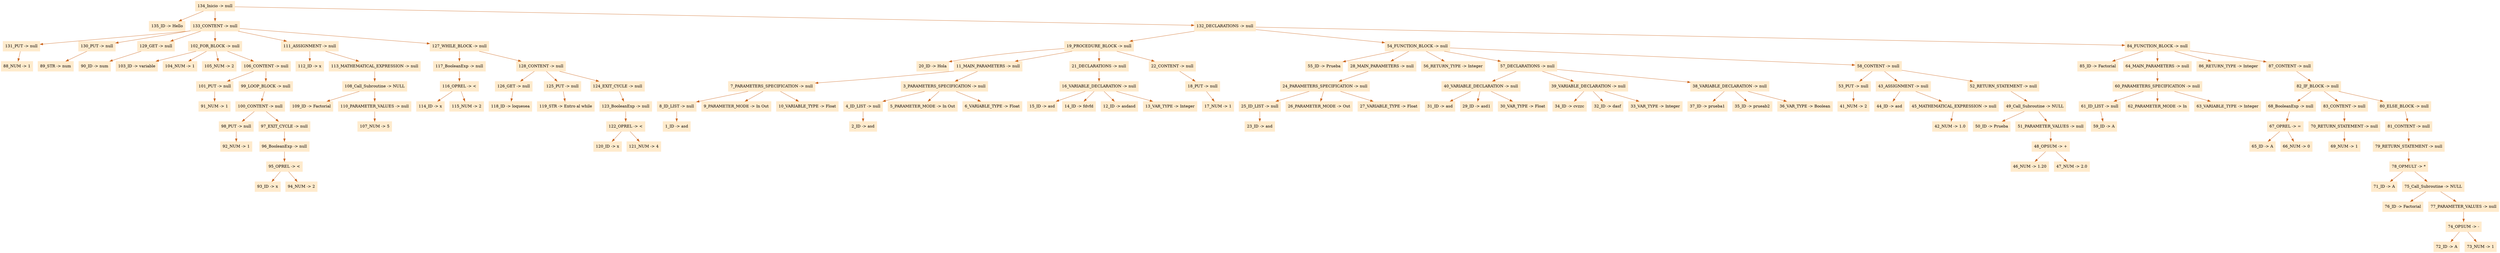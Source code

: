 digraph G {node[shape=box, style=filled, color=blanchedalmond]; edge[color=chocolate3];rankdir=UD 

"134_Inicio -> null"->"135_ID -> Hello"
"134_Inicio -> null"->"133_CONTENT -> null"
"133_CONTENT -> null"->"131_PUT -> null"
"131_PUT -> null"->"88_NUM -> 1"
"133_CONTENT -> null"->"130_PUT -> null"
"130_PUT -> null"->"89_STR -> num"
"133_CONTENT -> null"->"129_GET -> null"
"129_GET -> null"->"90_ID -> num"
"133_CONTENT -> null"->"102_FOR_BLOCK -> null"
"102_FOR_BLOCK -> null"->"103_ID -> variable"
"102_FOR_BLOCK -> null"->"104_NUM -> 1"
"102_FOR_BLOCK -> null"->"105_NUM -> 2"
"102_FOR_BLOCK -> null"->"106_CONTENT -> null"
"106_CONTENT -> null"->"101_PUT -> null"
"101_PUT -> null"->"91_NUM -> 1"
"106_CONTENT -> null"->"99_LOOP_BLOCK -> null"
"99_LOOP_BLOCK -> null"->"100_CONTENT -> null"
"100_CONTENT -> null"->"98_PUT -> null"
"98_PUT -> null"->"92_NUM -> 1"
"100_CONTENT -> null"->"97_EXIT_CYCLE -> null"
"97_EXIT_CYCLE -> null"->"96_BooleanExp -> null"
"96_BooleanExp -> null"->"95_OPREL -> <"
"95_OPREL -> <"->"93_ID -> x"
"95_OPREL -> <"->"94_NUM -> 2"
"133_CONTENT -> null"->"111_ASSIGNMENT -> null"
"111_ASSIGNMENT -> null"->"112_ID -> x"
"111_ASSIGNMENT -> null"->"113_MATHEMATICAL_EXPRESSION -> null"
"113_MATHEMATICAL_EXPRESSION -> null"->"108_Call_Subroutine -> NULL"
"108_Call_Subroutine -> NULL"->"109_ID -> Factorial"
"108_Call_Subroutine -> NULL"->"110_PARAMETER_VALUES -> null"
"110_PARAMETER_VALUES -> null"->"107_NUM -> 5"
"133_CONTENT -> null"->"127_WHILE_BLOCK -> null"
"127_WHILE_BLOCK -> null"->"117_BooleanExp -> null"
"117_BooleanExp -> null"->"116_OPREL -> <"
"116_OPREL -> <"->"114_ID -> x"
"116_OPREL -> <"->"115_NUM -> 2"
"127_WHILE_BLOCK -> null"->"128_CONTENT -> null"
"128_CONTENT -> null"->"126_GET -> null"
"126_GET -> null"->"118_ID -> loquesea"
"128_CONTENT -> null"->"125_PUT -> null"
"125_PUT -> null"->"119_STR -> Entro al while"
"128_CONTENT -> null"->"124_EXIT_CYCLE -> null"
"124_EXIT_CYCLE -> null"->"123_BooleanExp -> null"
"123_BooleanExp -> null"->"122_OPREL -> <"
"122_OPREL -> <"->"120_ID -> x"
"122_OPREL -> <"->"121_NUM -> 4"
"134_Inicio -> null"->"132_DECLARATIONS -> null"
"132_DECLARATIONS -> null"->"19_PROCEDURE_BLOCK -> null"
"19_PROCEDURE_BLOCK -> null"->"20_ID -> Hola"
"19_PROCEDURE_BLOCK -> null"->"11_MAIN_PARAMETERS -> null"
"11_MAIN_PARAMETERS -> null"->"7_PARAMETERS_SPECIFICATION -> null"
"7_PARAMETERS_SPECIFICATION -> null"->"8_ID_LIST -> null"
"8_ID_LIST -> null"->"1_ID -> asd"
"7_PARAMETERS_SPECIFICATION -> null"->"9_PARAMETER_MODE -> In Out"
"7_PARAMETERS_SPECIFICATION -> null"->"10_VARIABLE_TYPE -> Float"
"11_MAIN_PARAMETERS -> null"->"3_PARAMETERS_SPECIFICATION -> null"
"3_PARAMETERS_SPECIFICATION -> null"->"4_ID_LIST -> null"
"4_ID_LIST -> null"->"2_ID -> asd"
"3_PARAMETERS_SPECIFICATION -> null"->"5_PARAMETER_MODE -> In Out"
"3_PARAMETERS_SPECIFICATION -> null"->"6_VARIABLE_TYPE -> Float"
"19_PROCEDURE_BLOCK -> null"->"21_DECLARATIONS -> null"
"21_DECLARATIONS -> null"->"16_VARIABLE_DECLARATION -> null"
"16_VARIABLE_DECLARATION -> null"->"15_ID -> asd"
"16_VARIABLE_DECLARATION -> null"->"14_ID -> fdvfd"
"16_VARIABLE_DECLARATION -> null"->"12_ID -> asdasd"
"16_VARIABLE_DECLARATION -> null"->"13_VAR_TYPE -> Integer"
"19_PROCEDURE_BLOCK -> null"->"22_CONTENT -> null"
"22_CONTENT -> null"->"18_PUT -> null"
"18_PUT -> null"->"17_NUM -> 1"
"132_DECLARATIONS -> null"->"54_FUNCTION_BLOCK -> null"
"54_FUNCTION_BLOCK -> null"->"55_ID -> Prueba"
"54_FUNCTION_BLOCK -> null"->"28_MAIN_PARAMETERS -> null"
"28_MAIN_PARAMETERS -> null"->"24_PARAMETERS_SPECIFICATION -> null"
"24_PARAMETERS_SPECIFICATION -> null"->"25_ID_LIST -> null"
"25_ID_LIST -> null"->"23_ID -> asd"
"24_PARAMETERS_SPECIFICATION -> null"->"26_PARAMETER_MODE -> Out"
"24_PARAMETERS_SPECIFICATION -> null"->"27_VARIABLE_TYPE -> Float"
"54_FUNCTION_BLOCK -> null"->"56_RETURN_TYPE -> Integer"
"54_FUNCTION_BLOCK -> null"->"57_DECLARATIONS -> null"
"57_DECLARATIONS -> null"->"40_VARIABLE_DECLARATION -> null"
"40_VARIABLE_DECLARATION -> null"->"31_ID -> asd"
"40_VARIABLE_DECLARATION -> null"->"29_ID -> asd1"
"40_VARIABLE_DECLARATION -> null"->"30_VAR_TYPE -> Float"
"57_DECLARATIONS -> null"->"39_VARIABLE_DECLARATION -> null"
"39_VARIABLE_DECLARATION -> null"->"34_ID -> cvzzc"
"39_VARIABLE_DECLARATION -> null"->"32_ID -> dasf"
"39_VARIABLE_DECLARATION -> null"->"33_VAR_TYPE -> Integer"
"57_DECLARATIONS -> null"->"38_VARIABLE_DECLARATION -> null"
"38_VARIABLE_DECLARATION -> null"->"37_ID -> prueba1"
"38_VARIABLE_DECLARATION -> null"->"35_ID -> prueab2"
"38_VARIABLE_DECLARATION -> null"->"36_VAR_TYPE -> Boolean"
"54_FUNCTION_BLOCK -> null"->"58_CONTENT -> null"
"58_CONTENT -> null"->"53_PUT -> null"
"53_PUT -> null"->"41_NUM -> 2"
"58_CONTENT -> null"->"43_ASSIGNMENT -> null"
"43_ASSIGNMENT -> null"->"44_ID -> asd"
"43_ASSIGNMENT -> null"->"45_MATHEMATICAL_EXPRESSION -> null"
"45_MATHEMATICAL_EXPRESSION -> null"->"42_NUM -> 1.0"
"58_CONTENT -> null"->"52_RETURN_STATEMENT -> null"
"52_RETURN_STATEMENT -> null"->"49_Call_Subroutine -> NULL"
"49_Call_Subroutine -> NULL"->"50_ID -> Prueba"
"49_Call_Subroutine -> NULL"->"51_PARAMETER_VALUES -> null"
"51_PARAMETER_VALUES -> null"->"48_OPSUM -> +"
"48_OPSUM -> +"->"46_NUM -> 1.20"
"48_OPSUM -> +"->"47_NUM -> 2.0"
"132_DECLARATIONS -> null"->"84_FUNCTION_BLOCK -> null"
"84_FUNCTION_BLOCK -> null"->"85_ID -> Factorial"
"84_FUNCTION_BLOCK -> null"->"64_MAIN_PARAMETERS -> null"
"64_MAIN_PARAMETERS -> null"->"60_PARAMETERS_SPECIFICATION -> null"
"60_PARAMETERS_SPECIFICATION -> null"->"61_ID_LIST -> null"
"61_ID_LIST -> null"->"59_ID -> A"
"60_PARAMETERS_SPECIFICATION -> null"->"62_PARAMETER_MODE -> In"
"60_PARAMETERS_SPECIFICATION -> null"->"63_VARIABLE_TYPE -> Integer"
"84_FUNCTION_BLOCK -> null"->"86_RETURN_TYPE -> Integer"
"84_FUNCTION_BLOCK -> null"->"87_CONTENT -> null"
"87_CONTENT -> null"->"82_IF_BLOCK -> null"
"82_IF_BLOCK -> null"->"68_BooleanExp -> null"
"68_BooleanExp -> null"->"67_OPREL -> ="
"67_OPREL -> ="->"65_ID -> A"
"67_OPREL -> ="->"66_NUM -> 0"
"82_IF_BLOCK -> null"->"83_CONTENT -> null"
"83_CONTENT -> null"->"70_RETURN_STATEMENT -> null"
"70_RETURN_STATEMENT -> null"->"69_NUM -> 1"
"82_IF_BLOCK -> null"->"80_ELSE_BLOCK -> null"
"80_ELSE_BLOCK -> null"->"81_CONTENT -> null"
"81_CONTENT -> null"->"79_RETURN_STATEMENT -> null"
"79_RETURN_STATEMENT -> null"->"78_OPMULT -> *"
"78_OPMULT -> *"->"71_ID -> A"
"78_OPMULT -> *"->"75_Call_Subroutine -> NULL"
"75_Call_Subroutine -> NULL"->"76_ID -> Factorial"
"75_Call_Subroutine -> NULL"->"77_PARAMETER_VALUES -> null"
"77_PARAMETER_VALUES -> null"->"74_OPSUM -> -"
"74_OPSUM -> -"->"72_ID -> A"
"74_OPSUM -> -"->"73_NUM -> 1"


}
